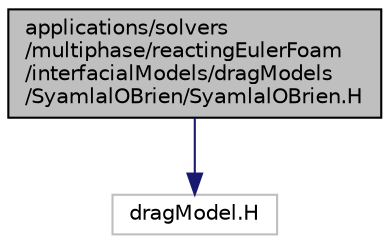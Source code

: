 digraph "applications/solvers/multiphase/reactingEulerFoam/interfacialModels/dragModels/SyamlalOBrien/SyamlalOBrien.H"
{
  bgcolor="transparent";
  edge [fontname="Helvetica",fontsize="10",labelfontname="Helvetica",labelfontsize="10"];
  node [fontname="Helvetica",fontsize="10",shape=record];
  Node0 [label="applications/solvers\l/multiphase/reactingEulerFoam\l/interfacialModels/dragModels\l/SyamlalOBrien/SyamlalOBrien.H",height=0.2,width=0.4,color="black", fillcolor="grey75", style="filled", fontcolor="black"];
  Node0 -> Node1 [color="midnightblue",fontsize="10",style="solid",fontname="Helvetica"];
  Node1 [label="dragModel.H",height=0.2,width=0.4,color="grey75"];
}
